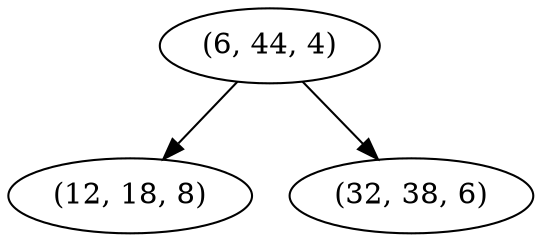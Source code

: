 digraph tree {
    "(6, 44, 4)";
    "(12, 18, 8)";
    "(32, 38, 6)";
    "(6, 44, 4)" -> "(12, 18, 8)";
    "(6, 44, 4)" -> "(32, 38, 6)";
}
